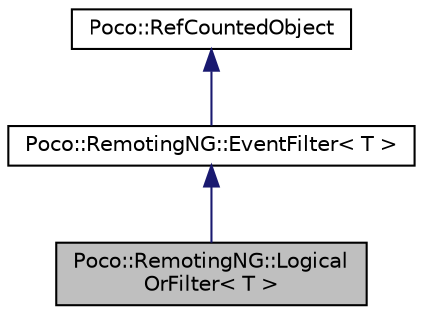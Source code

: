digraph "Poco::RemotingNG::LogicalOrFilter&lt; T &gt;"
{
 // LATEX_PDF_SIZE
  edge [fontname="Helvetica",fontsize="10",labelfontname="Helvetica",labelfontsize="10"];
  node [fontname="Helvetica",fontsize="10",shape=record];
  Node1 [label="Poco::RemotingNG::Logical\lOrFilter\< T \>",height=0.2,width=0.4,color="black", fillcolor="grey75", style="filled", fontcolor="black",tooltip="This filter only accepts values if at least one of the sub filters accepts the value."];
  Node2 -> Node1 [dir="back",color="midnightblue",fontsize="10",style="solid",fontname="Helvetica"];
  Node2 [label="Poco::RemotingNG::EventFilter\< T \>",height=0.2,width=0.4,color="black", fillcolor="white", style="filled",URL="$classPoco_1_1RemotingNG_1_1EventFilter.html",tooltip="The interface template for event filters."];
  Node3 -> Node2 [dir="back",color="midnightblue",fontsize="10",style="solid",fontname="Helvetica"];
  Node3 [label="Poco::RefCountedObject",height=0.2,width=0.4,color="black", fillcolor="white", style="filled",URL="$classPoco_1_1RefCountedObject.html",tooltip=" "];
}
